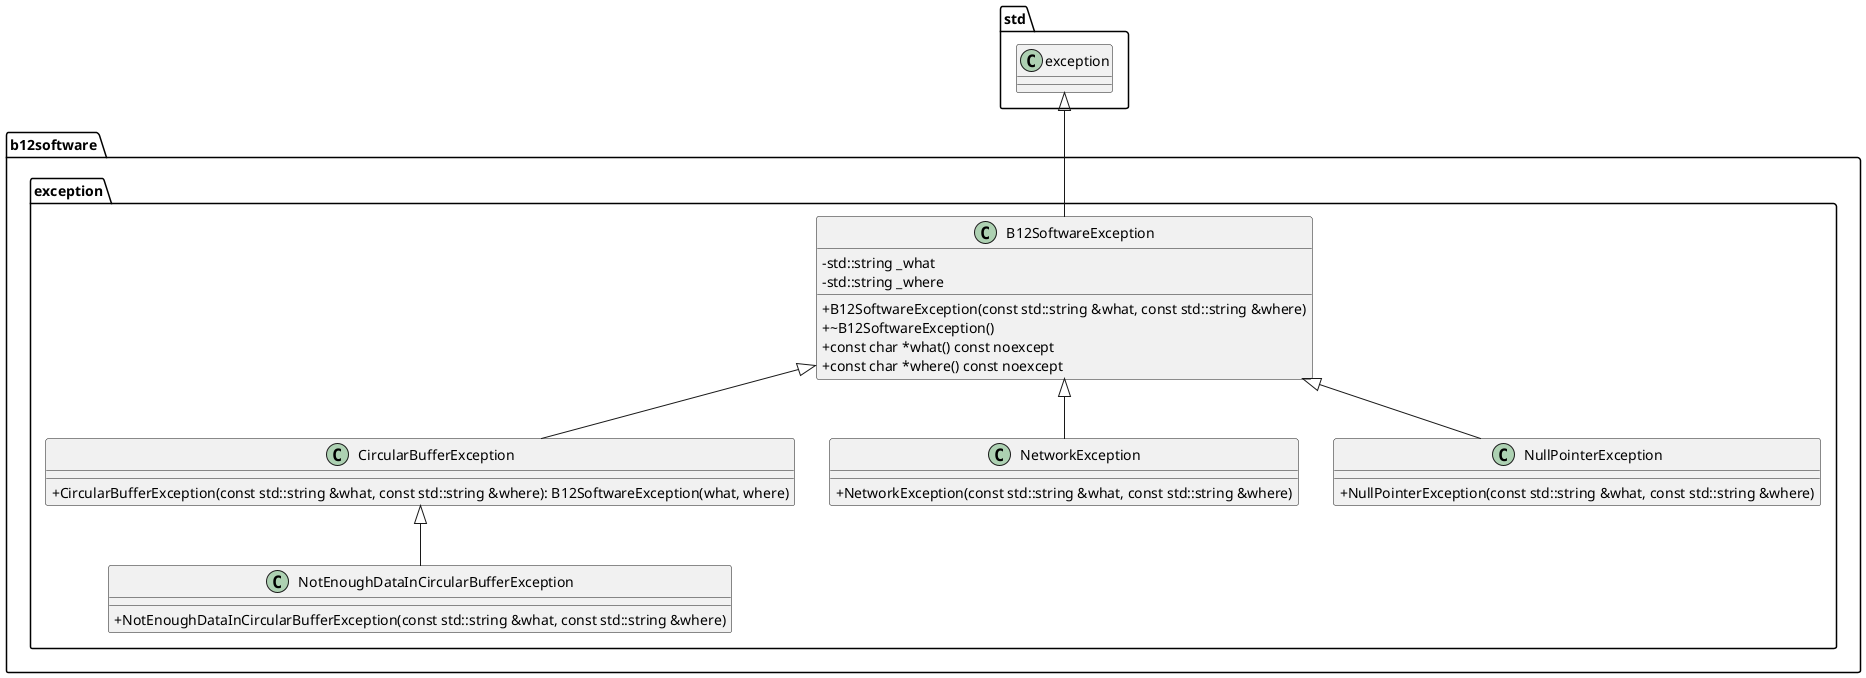 @startuml
skinparam classAttributeIconSize 0
set namespaceSeparator ::

'Classes

class std::exception

class b12software::exception::B12SoftwareException {
    + B12SoftwareException(const std::string &what, const std::string &where)
    + ~B12SoftwareException()
    + const char *what() const noexcept
    + const char *where() const noexcept

    - std::string _what
    - std::string _where
}

class b12software::exception::CircularBufferException {
    + CircularBufferException(const std::string &what, const std::string &where): B12SoftwareException(what, where)
}

class b12software::exception::NetworkException {
    + NetworkException(const std::string &what, const std::string &where)
}

class b12software::exception::NullPointerException {
    + NullPointerException(const std::string &what, const std::string &where)
}

class b12software::exception::NotEnoughDataInCircularBufferException {
    + NotEnoughDataInCircularBufferException(const std::string &what, const std::string &where)
}

'Extension

std::exception <|-- b12software::exception::B12SoftwareException

b12software::exception::B12SoftwareException <|-- b12software::exception::CircularBufferException
b12software::exception::CircularBufferException <|-- b12software::exception::NotEnoughDataInCircularBufferException

b12software::exception::B12SoftwareException <|-- b12software::exception::NetworkException

b12software::exception::B12SoftwareException <|-- b12software::exception::NullPointerException

@enduml